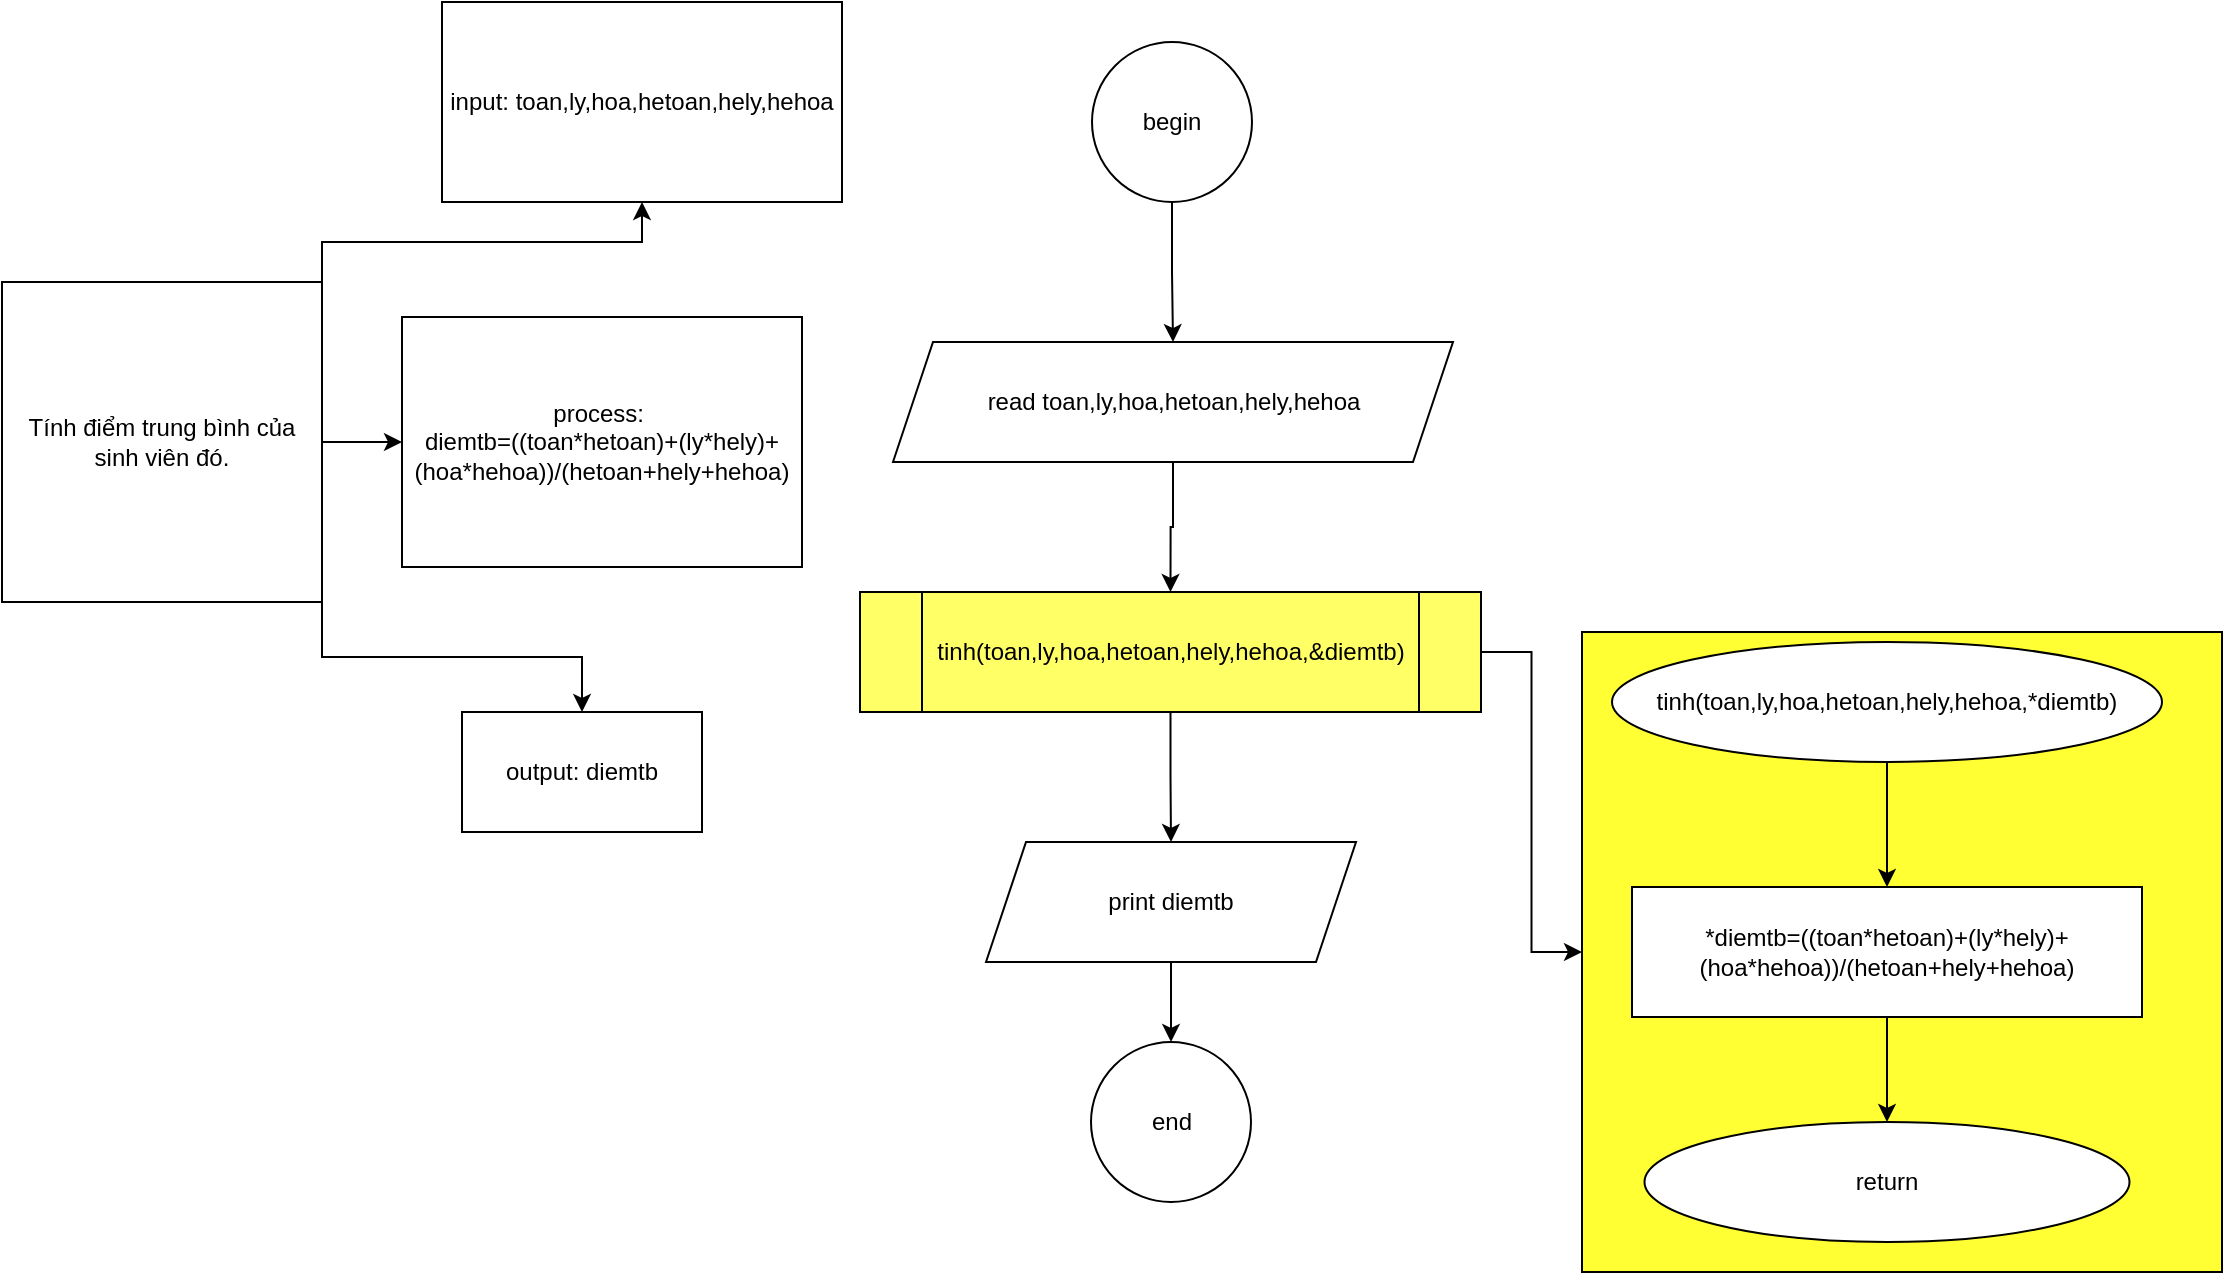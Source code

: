 <mxfile version="21.1.2" type="device">
  <diagram name="Page-1" id="LFTyKNfZxazNtSX64OvF">
    <mxGraphModel dx="1954" dy="1626" grid="1" gridSize="10" guides="1" tooltips="1" connect="1" arrows="1" fold="1" page="1" pageScale="1" pageWidth="850" pageHeight="1100" math="0" shadow="0">
      <root>
        <mxCell id="0" />
        <mxCell id="1" parent="0" />
        <mxCell id="ZkJlQXpscqVsZKB4UgPO-1" style="edgeStyle=orthogonalEdgeStyle;rounded=0;orthogonalLoop=1;jettySize=auto;html=1;entryX=0.5;entryY=0;entryDx=0;entryDy=0;" parent="1" source="ZkJlQXpscqVsZKB4UgPO-2" target="2J5yL2-UcYWqf9Rif4sb-1" edge="1">
          <mxGeometry relative="1" as="geometry">
            <mxPoint x="425.5" y="140" as="targetPoint" />
          </mxGeometry>
        </mxCell>
        <mxCell id="ZkJlQXpscqVsZKB4UgPO-2" value="begin" style="ellipse;whiteSpace=wrap;html=1;aspect=fixed;" parent="1" vertex="1">
          <mxGeometry x="385" y="10" width="80" height="80" as="geometry" />
        </mxCell>
        <mxCell id="ZkJlQXpscqVsZKB4UgPO-3" value="end" style="ellipse;whiteSpace=wrap;html=1;aspect=fixed;" parent="1" vertex="1">
          <mxGeometry x="384.5" y="510" width="80" height="80" as="geometry" />
        </mxCell>
        <mxCell id="ZkJlQXpscqVsZKB4UgPO-11" style="edgeStyle=orthogonalEdgeStyle;rounded=0;orthogonalLoop=1;jettySize=auto;html=1;exitX=0.5;exitY=1;exitDx=0;exitDy=0;" parent="1" edge="1">
          <mxGeometry relative="1" as="geometry">
            <mxPoint x="760" y="100" as="sourcePoint" />
            <mxPoint x="760" y="100" as="targetPoint" />
          </mxGeometry>
        </mxCell>
        <mxCell id="ZkJlQXpscqVsZKB4UgPO-16" style="edgeStyle=orthogonalEdgeStyle;rounded=0;orthogonalLoop=1;jettySize=auto;html=1;entryX=0.5;entryY=0;entryDx=0;entryDy=0;" parent="1" source="ZkJlQXpscqVsZKB4UgPO-18" target="ZkJlQXpscqVsZKB4UgPO-20" edge="1">
          <mxGeometry relative="1" as="geometry" />
        </mxCell>
        <mxCell id="ZkJlQXpscqVsZKB4UgPO-17" style="edgeStyle=orthogonalEdgeStyle;rounded=0;orthogonalLoop=1;jettySize=auto;html=1;exitX=1;exitY=0.5;exitDx=0;exitDy=0;" parent="1" source="ZkJlQXpscqVsZKB4UgPO-18" target="ZkJlQXpscqVsZKB4UgPO-21" edge="1">
          <mxGeometry relative="1" as="geometry">
            <mxPoint x="670" y="415.353" as="targetPoint" />
          </mxGeometry>
        </mxCell>
        <mxCell id="ZkJlQXpscqVsZKB4UgPO-18" value="tinh(toan,ly,hoa,hetoan,hely,hehoa,&amp;amp;diemtb)" style="shape=process;whiteSpace=wrap;html=1;backgroundOutline=1;fillColor=#FFFF66;" parent="1" vertex="1">
          <mxGeometry x="269" y="285" width="310.5" height="60" as="geometry" />
        </mxCell>
        <mxCell id="ZkJlQXpscqVsZKB4UgPO-19" style="edgeStyle=orthogonalEdgeStyle;rounded=0;orthogonalLoop=1;jettySize=auto;html=1;entryX=0.5;entryY=0;entryDx=0;entryDy=0;" parent="1" source="ZkJlQXpscqVsZKB4UgPO-20" target="ZkJlQXpscqVsZKB4UgPO-3" edge="1">
          <mxGeometry relative="1" as="geometry" />
        </mxCell>
        <mxCell id="ZkJlQXpscqVsZKB4UgPO-20" value="print diemtb" style="shape=parallelogram;perimeter=parallelogramPerimeter;whiteSpace=wrap;html=1;fixedSize=1;" parent="1" vertex="1">
          <mxGeometry x="332" y="410" width="185" height="60" as="geometry" />
        </mxCell>
        <mxCell id="ZkJlQXpscqVsZKB4UgPO-21" value="" style="whiteSpace=wrap;html=1;aspect=fixed;fillColor=#FFFF33;" parent="1" vertex="1">
          <mxGeometry x="630" y="305" width="320" height="320" as="geometry" />
        </mxCell>
        <mxCell id="ZkJlQXpscqVsZKB4UgPO-22" style="edgeStyle=orthogonalEdgeStyle;rounded=0;orthogonalLoop=1;jettySize=auto;html=1;entryX=0.5;entryY=0;entryDx=0;entryDy=0;" parent="1" source="ZkJlQXpscqVsZKB4UgPO-23" target="ZkJlQXpscqVsZKB4UgPO-26" edge="1">
          <mxGeometry relative="1" as="geometry" />
        </mxCell>
        <mxCell id="ZkJlQXpscqVsZKB4UgPO-23" value="tinh(toan,ly,hoa,hetoan,hely,hehoa,*diemtb)" style="ellipse;whiteSpace=wrap;html=1;" parent="1" vertex="1">
          <mxGeometry x="645" y="310" width="275" height="60" as="geometry" />
        </mxCell>
        <mxCell id="ZkJlQXpscqVsZKB4UgPO-24" value="return" style="ellipse;whiteSpace=wrap;html=1;" parent="1" vertex="1">
          <mxGeometry x="661.25" y="550" width="242.5" height="60" as="geometry" />
        </mxCell>
        <mxCell id="ZkJlQXpscqVsZKB4UgPO-25" style="edgeStyle=orthogonalEdgeStyle;rounded=0;orthogonalLoop=1;jettySize=auto;html=1;" parent="1" source="ZkJlQXpscqVsZKB4UgPO-26" target="ZkJlQXpscqVsZKB4UgPO-24" edge="1">
          <mxGeometry relative="1" as="geometry" />
        </mxCell>
        <mxCell id="ZkJlQXpscqVsZKB4UgPO-26" value="*diemtb=((toan*hetoan)+(ly*hely)+(hoa*hehoa))/(hetoan+hely+hehoa)" style="rounded=0;whiteSpace=wrap;html=1;" parent="1" vertex="1">
          <mxGeometry x="655" y="432.5" width="255" height="65" as="geometry" />
        </mxCell>
        <mxCell id="2J5yL2-UcYWqf9Rif4sb-2" style="edgeStyle=orthogonalEdgeStyle;rounded=0;orthogonalLoop=1;jettySize=auto;html=1;entryX=0.5;entryY=0;entryDx=0;entryDy=0;" parent="1" source="2J5yL2-UcYWqf9Rif4sb-1" target="ZkJlQXpscqVsZKB4UgPO-18" edge="1">
          <mxGeometry relative="1" as="geometry">
            <mxPoint x="425.5" y="270" as="targetPoint" />
          </mxGeometry>
        </mxCell>
        <mxCell id="2J5yL2-UcYWqf9Rif4sb-1" value="read toan,ly,hoa,hetoan,hely,hehoa" style="shape=parallelogram;perimeter=parallelogramPerimeter;whiteSpace=wrap;html=1;fixedSize=1;" parent="1" vertex="1">
          <mxGeometry x="285.5" y="160" width="280" height="60" as="geometry" />
        </mxCell>
        <mxCell id="2J5yL2-UcYWqf9Rif4sb-3" style="edgeStyle=orthogonalEdgeStyle;rounded=0;orthogonalLoop=1;jettySize=auto;html=1;exitX=1;exitY=0;exitDx=0;exitDy=0;" parent="1" source="2J5yL2-UcYWqf9Rif4sb-6" target="2J5yL2-UcYWqf9Rif4sb-7" edge="1">
          <mxGeometry relative="1" as="geometry">
            <mxPoint x="60" y="80" as="targetPoint" />
          </mxGeometry>
        </mxCell>
        <mxCell id="2J5yL2-UcYWqf9Rif4sb-4" style="edgeStyle=orthogonalEdgeStyle;rounded=0;orthogonalLoop=1;jettySize=auto;html=1;" parent="1" source="2J5yL2-UcYWqf9Rif4sb-6" target="2J5yL2-UcYWqf9Rif4sb-8" edge="1">
          <mxGeometry relative="1" as="geometry">
            <mxPoint x="100" y="210" as="targetPoint" />
          </mxGeometry>
        </mxCell>
        <mxCell id="2J5yL2-UcYWqf9Rif4sb-5" style="edgeStyle=orthogonalEdgeStyle;rounded=0;orthogonalLoop=1;jettySize=auto;html=1;exitX=1;exitY=1;exitDx=0;exitDy=0;" parent="1" source="2J5yL2-UcYWqf9Rif4sb-6" target="2J5yL2-UcYWqf9Rif4sb-9" edge="1">
          <mxGeometry relative="1" as="geometry">
            <mxPoint x="110" y="380" as="targetPoint" />
          </mxGeometry>
        </mxCell>
        <mxCell id="2J5yL2-UcYWqf9Rif4sb-6" value="Tính điểm trung bình của sinh viên đó." style="whiteSpace=wrap;html=1;aspect=fixed;" parent="1" vertex="1">
          <mxGeometry x="-160" y="130" width="160" height="160" as="geometry" />
        </mxCell>
        <mxCell id="2J5yL2-UcYWqf9Rif4sb-7" value="input: toan,ly,hoa,hetoan,hely,hehoa" style="rounded=0;whiteSpace=wrap;html=1;" parent="1" vertex="1">
          <mxGeometry x="60" y="-10" width="200" height="100" as="geometry" />
        </mxCell>
        <mxCell id="2J5yL2-UcYWqf9Rif4sb-8" value="process:&amp;nbsp;&lt;br&gt;diemtb=((toan*hetoan)+(ly*hely)+(hoa*hehoa))/(hetoan+hely+hehoa)" style="rounded=0;whiteSpace=wrap;html=1;" parent="1" vertex="1">
          <mxGeometry x="40" y="147.5" width="200" height="125" as="geometry" />
        </mxCell>
        <mxCell id="2J5yL2-UcYWqf9Rif4sb-9" value="output: diemtb" style="rounded=0;whiteSpace=wrap;html=1;" parent="1" vertex="1">
          <mxGeometry x="70" y="345" width="120" height="60" as="geometry" />
        </mxCell>
      </root>
    </mxGraphModel>
  </diagram>
</mxfile>
